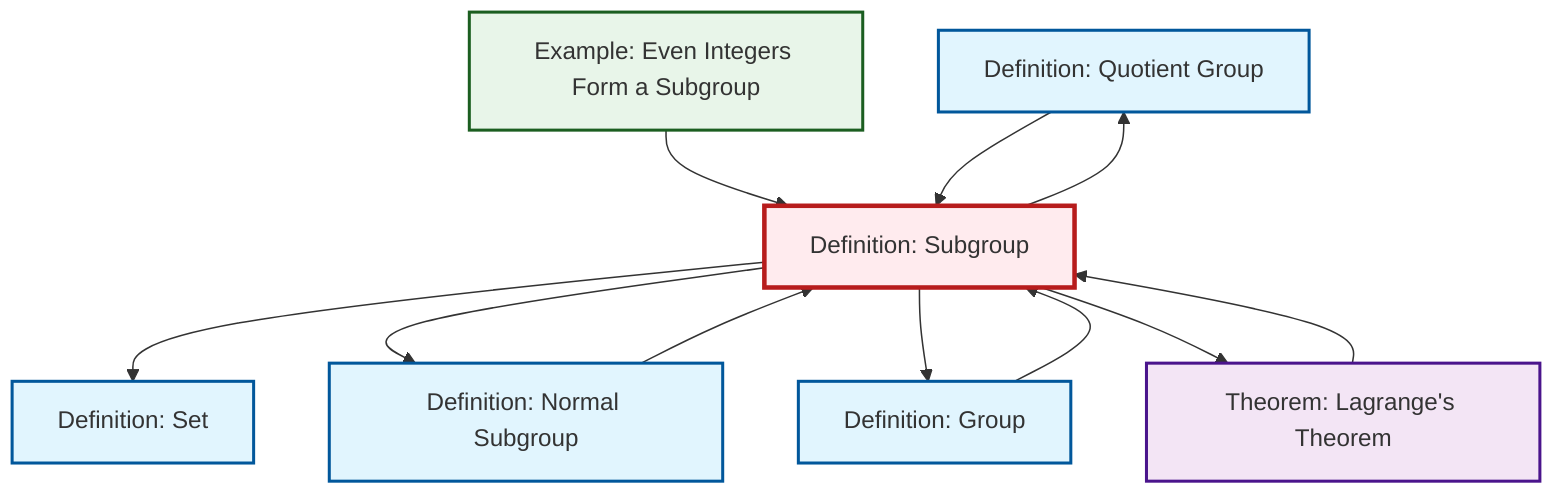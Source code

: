 graph TD
    classDef definition fill:#e1f5fe,stroke:#01579b,stroke-width:2px
    classDef theorem fill:#f3e5f5,stroke:#4a148c,stroke-width:2px
    classDef axiom fill:#fff3e0,stroke:#e65100,stroke-width:2px
    classDef example fill:#e8f5e9,stroke:#1b5e20,stroke-width:2px
    classDef current fill:#ffebee,stroke:#b71c1c,stroke-width:3px
    def-quotient-group["Definition: Quotient Group"]:::definition
    def-subgroup["Definition: Subgroup"]:::definition
    thm-lagrange["Theorem: Lagrange's Theorem"]:::theorem
    def-group["Definition: Group"]:::definition
    ex-even-integers-subgroup["Example: Even Integers Form a Subgroup"]:::example
    def-normal-subgroup["Definition: Normal Subgroup"]:::definition
    def-set["Definition: Set"]:::definition
    def-subgroup --> def-set
    ex-even-integers-subgroup --> def-subgroup
    def-subgroup --> def-quotient-group
    def-subgroup --> def-normal-subgroup
    def-subgroup --> def-group
    def-quotient-group --> def-subgroup
    def-group --> def-subgroup
    def-normal-subgroup --> def-subgroup
    def-subgroup --> thm-lagrange
    thm-lagrange --> def-subgroup
    class def-subgroup current